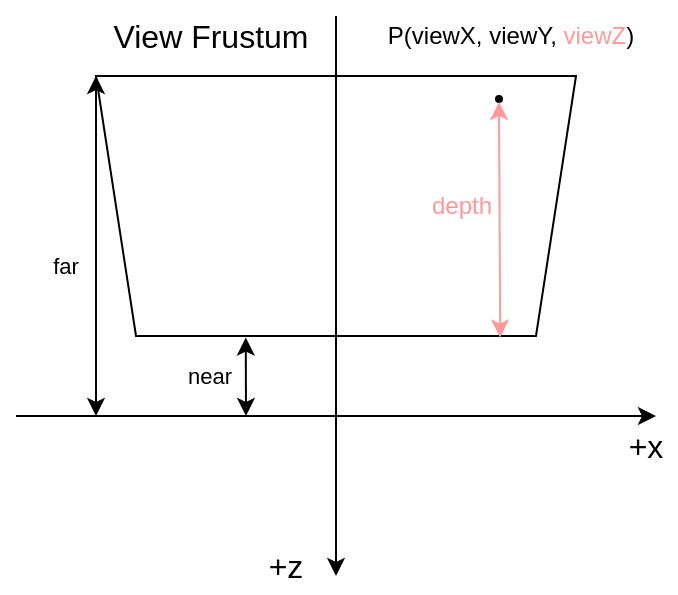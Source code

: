 <mxfile version="14.4.5" type="device"><diagram id="iRLs4MVR805yB2xNeL8f" name="Page-1"><mxGraphModel dx="983" dy="514" grid="1" gridSize="10" guides="1" tooltips="1" connect="1" arrows="1" fold="1" page="1" pageScale="1" pageWidth="827" pageHeight="1169" math="0" shadow="0"><root><mxCell id="0"/><mxCell id="1" parent="0"/><mxCell id="S35B0aOcc4uuFqbJA0K5-5" value="" style="shape=trapezoid;perimeter=trapezoidPerimeter;whiteSpace=wrap;html=1;fixedSize=1;rotation=-180;fillColor=none;" parent="1" vertex="1"><mxGeometry x="280" y="110" width="240" height="130" as="geometry"/></mxCell><mxCell id="S35B0aOcc4uuFqbJA0K5-1" value="" style="endArrow=classic;html=1;" parent="1" edge="1"><mxGeometry width="50" height="50" relative="1" as="geometry"><mxPoint x="240" y="280" as="sourcePoint"/><mxPoint x="560" y="280" as="targetPoint"/></mxGeometry></mxCell><mxCell id="S35B0aOcc4uuFqbJA0K5-2" value="" style="endArrow=classic;html=1;" parent="1" edge="1"><mxGeometry width="50" height="50" relative="1" as="geometry"><mxPoint x="400" y="80" as="sourcePoint"/><mxPoint x="400" y="360" as="targetPoint"/></mxGeometry></mxCell><mxCell id="S35B0aOcc4uuFqbJA0K5-3" value="&lt;font style=&quot;font-size: 16px;&quot;&gt;+z&lt;/font&gt;" style="text;html=1;strokeColor=none;fillColor=none;align=center;verticalAlign=middle;whiteSpace=wrap;rounded=0;fontSize=16;" parent="1" vertex="1"><mxGeometry x="360" y="350" width="30" height="10" as="geometry"/></mxCell><mxCell id="S35B0aOcc4uuFqbJA0K5-4" value="&lt;font style=&quot;font-size: 16px;&quot;&gt;+x&lt;/font&gt;" style="text;html=1;strokeColor=none;fillColor=none;align=center;verticalAlign=middle;whiteSpace=wrap;rounded=0;fontSize=16;" parent="1" vertex="1"><mxGeometry x="540" y="290" width="30" height="10" as="geometry"/></mxCell><mxCell id="S35B0aOcc4uuFqbJA0K5-6" value="" style="endArrow=classic;startArrow=classic;html=1;entryX=0.688;entryY=-0.006;entryDx=0;entryDy=0;entryPerimeter=0;" parent="1" edge="1" target="S35B0aOcc4uuFqbJA0K5-5"><mxGeometry width="50" height="50" relative="1" as="geometry"><mxPoint x="355" y="280" as="sourcePoint"/><mxPoint x="355" y="250" as="targetPoint"/></mxGeometry></mxCell><mxCell id="S35B0aOcc4uuFqbJA0K5-8" value="&lt;font style=&quot;font-size: 11px&quot;&gt;near&lt;/font&gt;" style="text;html=1;strokeColor=none;fillColor=none;align=center;verticalAlign=middle;whiteSpace=wrap;rounded=0;" parent="1" vertex="1"><mxGeometry x="322" y="255" width="30" height="10" as="geometry"/></mxCell><mxCell id="S35B0aOcc4uuFqbJA0K5-9" value="" style="endArrow=classic;startArrow=classic;html=1;entryX=1;entryY=1;entryDx=0;entryDy=0;" parent="1" edge="1" target="S35B0aOcc4uuFqbJA0K5-5"><mxGeometry width="50" height="50" relative="1" as="geometry"><mxPoint x="280" y="280" as="sourcePoint"/><mxPoint x="280" y="202" as="targetPoint"/></mxGeometry></mxCell><mxCell id="S35B0aOcc4uuFqbJA0K5-10" value="&lt;font style=&quot;font-size: 11px&quot;&gt;far&lt;/font&gt;" style="text;html=1;strokeColor=none;fillColor=none;align=center;verticalAlign=middle;whiteSpace=wrap;rounded=0;" parent="1" vertex="1"><mxGeometry x="250" y="200" width="30" height="10" as="geometry"/></mxCell><mxCell id="S35B0aOcc4uuFqbJA0K5-17" value="" style="ellipse;whiteSpace=wrap;html=1;aspect=fixed;fillColor=#000000;" parent="1" vertex="1"><mxGeometry x="480" y="120" width="3" height="3" as="geometry"/></mxCell><mxCell id="S35B0aOcc4uuFqbJA0K5-18" value="P(viewX, viewY, &lt;font color=&quot;#ff9999&quot;&gt;viewZ&lt;/font&gt;)" style="text;html=1;strokeColor=none;fillColor=none;align=center;verticalAlign=middle;whiteSpace=wrap;rounded=0;" parent="1" vertex="1"><mxGeometry x="420" y="80" width="135.25" height="20" as="geometry"/></mxCell><mxCell id="S35B0aOcc4uuFqbJA0K5-20" value="&lt;font color=&quot;#ff9999&quot;&gt;depth&lt;/font&gt;" style="text;html=1;strokeColor=none;fillColor=none;align=center;verticalAlign=middle;whiteSpace=wrap;rounded=0;" parent="1" vertex="1"><mxGeometry x="443" y="165" width="40" height="20" as="geometry"/></mxCell><mxCell id="S35B0aOcc4uuFqbJA0K5-21" value="View Frustum" style="text;html=1;strokeColor=none;fillColor=none;align=center;verticalAlign=middle;whiteSpace=wrap;rounded=0;fontSize=16;" parent="1" vertex="1"><mxGeometry x="274.5" y="80" width="125" height="20" as="geometry"/></mxCell><mxCell id="iQDis_UV7dpyQusZCK8V-4" value="" style="endArrow=classic;startArrow=classic;html=1;entryX=0.5;entryY=1;entryDx=0;entryDy=0;strokeColor=#FF9999;exitX=0.158;exitY=-0.006;exitDx=0;exitDy=0;exitPerimeter=0;" edge="1" parent="1" source="S35B0aOcc4uuFqbJA0K5-5" target="S35B0aOcc4uuFqbJA0K5-17"><mxGeometry width="50" height="50" relative="1" as="geometry"><mxPoint x="449" y="255" as="sourcePoint"/><mxPoint x="449.439" y="155.439" as="targetPoint"/></mxGeometry></mxCell></root></mxGraphModel></diagram></mxfile>